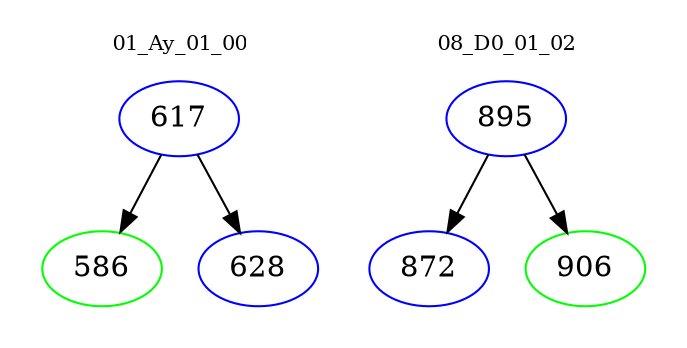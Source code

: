 digraph{
subgraph cluster_0 {
color = white
label = "01_Ay_01_00";
fontsize=10;
T0_617 [label="617", color="blue"]
T0_617 -> T0_586 [color="black"]
T0_586 [label="586", color="green"]
T0_617 -> T0_628 [color="black"]
T0_628 [label="628", color="blue"]
}
subgraph cluster_1 {
color = white
label = "08_D0_01_02";
fontsize=10;
T1_895 [label="895", color="blue"]
T1_895 -> T1_872 [color="black"]
T1_872 [label="872", color="blue"]
T1_895 -> T1_906 [color="black"]
T1_906 [label="906", color="green"]
}
}
